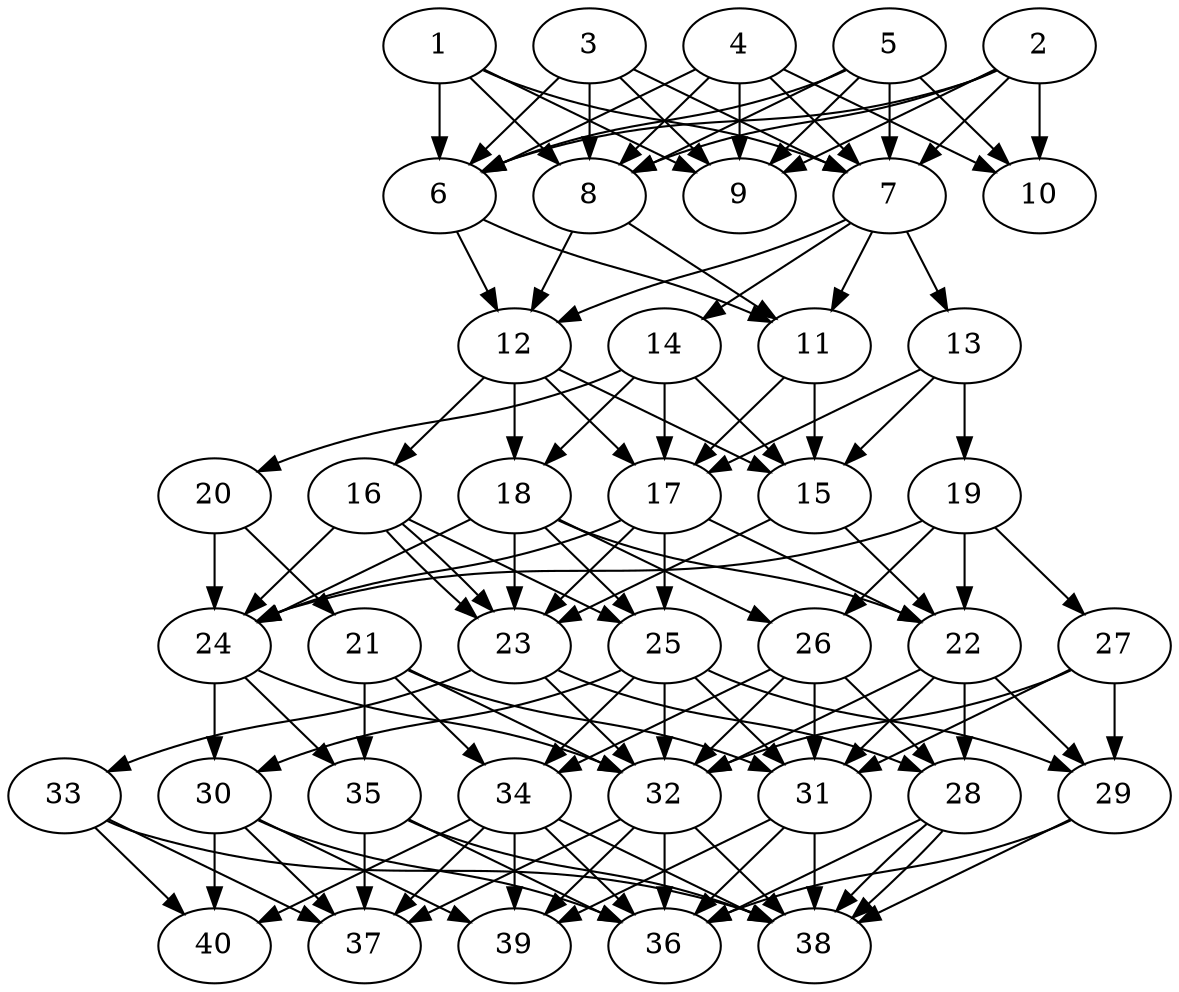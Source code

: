 // DAG automatically generated by daggen at Tue Aug  6 16:28:35 2019
// ./daggen --dot -n 40 --ccr 0.3 --fat 0.5 --regular 0.5 --density 0.9 --mindata 5242880 --maxdata 52428800 
digraph G {
  1 [size="20319573", alpha="0.20", expect_size="6095872"] 
  1 -> 6 [size ="6095872"]
  1 -> 7 [size ="6095872"]
  1 -> 8 [size ="6095872"]
  1 -> 9 [size ="6095872"]
  2 [size="117514240", alpha="0.00", expect_size="35254272"] 
  2 -> 6 [size ="35254272"]
  2 -> 7 [size ="35254272"]
  2 -> 8 [size ="35254272"]
  2 -> 9 [size ="35254272"]
  2 -> 10 [size ="35254272"]
  3 [size="111202987", alpha="0.19", expect_size="33360896"] 
  3 -> 6 [size ="33360896"]
  3 -> 7 [size ="33360896"]
  3 -> 8 [size ="33360896"]
  3 -> 9 [size ="33360896"]
  4 [size="45240320", alpha="0.19", expect_size="13572096"] 
  4 -> 6 [size ="13572096"]
  4 -> 7 [size ="13572096"]
  4 -> 8 [size ="13572096"]
  4 -> 9 [size ="13572096"]
  4 -> 10 [size ="13572096"]
  5 [size="91170133", alpha="0.04", expect_size="27351040"] 
  5 -> 6 [size ="27351040"]
  5 -> 7 [size ="27351040"]
  5 -> 8 [size ="27351040"]
  5 -> 9 [size ="27351040"]
  5 -> 10 [size ="27351040"]
  6 [size="171871573", alpha="0.19", expect_size="51561472"] 
  6 -> 11 [size ="51561472"]
  6 -> 12 [size ="51561472"]
  7 [size="50138453", alpha="0.17", expect_size="15041536"] 
  7 -> 11 [size ="15041536"]
  7 -> 12 [size ="15041536"]
  7 -> 13 [size ="15041536"]
  7 -> 14 [size ="15041536"]
  8 [size="118821547", alpha="0.11", expect_size="35646464"] 
  8 -> 11 [size ="35646464"]
  8 -> 12 [size ="35646464"]
  9 [size="26241707", alpha="0.16", expect_size="7872512"] 
  10 [size="122484053", alpha="0.13", expect_size="36745216"] 
  11 [size="116015787", alpha="0.01", expect_size="34804736"] 
  11 -> 15 [size ="34804736"]
  11 -> 17 [size ="34804736"]
  12 [size="113752747", alpha="0.15", expect_size="34125824"] 
  12 -> 15 [size ="34125824"]
  12 -> 16 [size ="34125824"]
  12 -> 17 [size ="34125824"]
  12 -> 18 [size ="34125824"]
  13 [size="113834667", alpha="0.03", expect_size="34150400"] 
  13 -> 15 [size ="34150400"]
  13 -> 17 [size ="34150400"]
  13 -> 19 [size ="34150400"]
  14 [size="109663573", alpha="0.17", expect_size="32899072"] 
  14 -> 15 [size ="32899072"]
  14 -> 17 [size ="32899072"]
  14 -> 18 [size ="32899072"]
  14 -> 20 [size ="32899072"]
  15 [size="104468480", alpha="0.10", expect_size="31340544"] 
  15 -> 22 [size ="31340544"]
  15 -> 23 [size ="31340544"]
  16 [size="134625280", alpha="0.19", expect_size="40387584"] 
  16 -> 23 [size ="40387584"]
  16 -> 23 [size ="40387584"]
  16 -> 24 [size ="40387584"]
  16 -> 25 [size ="40387584"]
  17 [size="127959040", alpha="0.05", expect_size="38387712"] 
  17 -> 22 [size ="38387712"]
  17 -> 23 [size ="38387712"]
  17 -> 24 [size ="38387712"]
  17 -> 25 [size ="38387712"]
  18 [size="101539840", alpha="0.13", expect_size="30461952"] 
  18 -> 22 [size ="30461952"]
  18 -> 23 [size ="30461952"]
  18 -> 24 [size ="30461952"]
  18 -> 25 [size ="30461952"]
  18 -> 26 [size ="30461952"]
  19 [size="32095573", alpha="0.08", expect_size="9628672"] 
  19 -> 22 [size ="9628672"]
  19 -> 24 [size ="9628672"]
  19 -> 26 [size ="9628672"]
  19 -> 27 [size ="9628672"]
  20 [size="159358293", alpha="0.17", expect_size="47807488"] 
  20 -> 21 [size ="47807488"]
  20 -> 24 [size ="47807488"]
  21 [size="106721280", alpha="0.06", expect_size="32016384"] 
  21 -> 31 [size ="32016384"]
  21 -> 32 [size ="32016384"]
  21 -> 34 [size ="32016384"]
  21 -> 35 [size ="32016384"]
  22 [size="112855040", alpha="0.08", expect_size="33856512"] 
  22 -> 28 [size ="33856512"]
  22 -> 29 [size ="33856512"]
  22 -> 31 [size ="33856512"]
  22 -> 32 [size ="33856512"]
  23 [size="73144320", alpha="0.02", expect_size="21943296"] 
  23 -> 28 [size ="21943296"]
  23 -> 32 [size ="21943296"]
  23 -> 33 [size ="21943296"]
  24 [size="98805760", alpha="0.19", expect_size="29641728"] 
  24 -> 30 [size ="29641728"]
  24 -> 32 [size ="29641728"]
  24 -> 35 [size ="29641728"]
  25 [size="79032320", alpha="0.06", expect_size="23709696"] 
  25 -> 29 [size ="23709696"]
  25 -> 30 [size ="23709696"]
  25 -> 31 [size ="23709696"]
  25 -> 32 [size ="23709696"]
  25 -> 34 [size ="23709696"]
  26 [size="158941867", alpha="0.12", expect_size="47682560"] 
  26 -> 28 [size ="47682560"]
  26 -> 31 [size ="47682560"]
  26 -> 32 [size ="47682560"]
  26 -> 34 [size ="47682560"]
  27 [size="148370773", alpha="0.03", expect_size="44511232"] 
  27 -> 29 [size ="44511232"]
  27 -> 31 [size ="44511232"]
  27 -> 32 [size ="44511232"]
  28 [size="28532053", alpha="0.06", expect_size="8559616"] 
  28 -> 36 [size ="8559616"]
  28 -> 38 [size ="8559616"]
  28 -> 38 [size ="8559616"]
  29 [size="130925227", alpha="0.10", expect_size="39277568"] 
  29 -> 36 [size ="39277568"]
  29 -> 38 [size ="39277568"]
  30 [size="38785707", alpha="0.08", expect_size="11635712"] 
  30 -> 36 [size ="11635712"]
  30 -> 37 [size ="11635712"]
  30 -> 39 [size ="11635712"]
  30 -> 40 [size ="11635712"]
  31 [size="172919467", alpha="0.19", expect_size="51875840"] 
  31 -> 36 [size ="51875840"]
  31 -> 38 [size ="51875840"]
  31 -> 39 [size ="51875840"]
  32 [size="64324267", alpha="0.01", expect_size="19297280"] 
  32 -> 36 [size ="19297280"]
  32 -> 37 [size ="19297280"]
  32 -> 38 [size ="19297280"]
  32 -> 39 [size ="19297280"]
  33 [size="127600640", alpha="0.16", expect_size="38280192"] 
  33 -> 37 [size ="38280192"]
  33 -> 38 [size ="38280192"]
  33 -> 40 [size ="38280192"]
  34 [size="141909333", alpha="0.03", expect_size="42572800"] 
  34 -> 36 [size ="42572800"]
  34 -> 37 [size ="42572800"]
  34 -> 38 [size ="42572800"]
  34 -> 39 [size ="42572800"]
  34 -> 40 [size ="42572800"]
  35 [size="135014400", alpha="0.00", expect_size="40504320"] 
  35 -> 36 [size ="40504320"]
  35 -> 37 [size ="40504320"]
  35 -> 38 [size ="40504320"]
  36 [size="23330133", alpha="0.13", expect_size="6999040"] 
  37 [size="118538240", alpha="0.19", expect_size="35561472"] 
  38 [size="138724693", alpha="0.17", expect_size="41617408"] 
  39 [size="27955200", alpha="0.16", expect_size="8386560"] 
  40 [size="109564587", alpha="0.13", expect_size="32869376"] 
}
